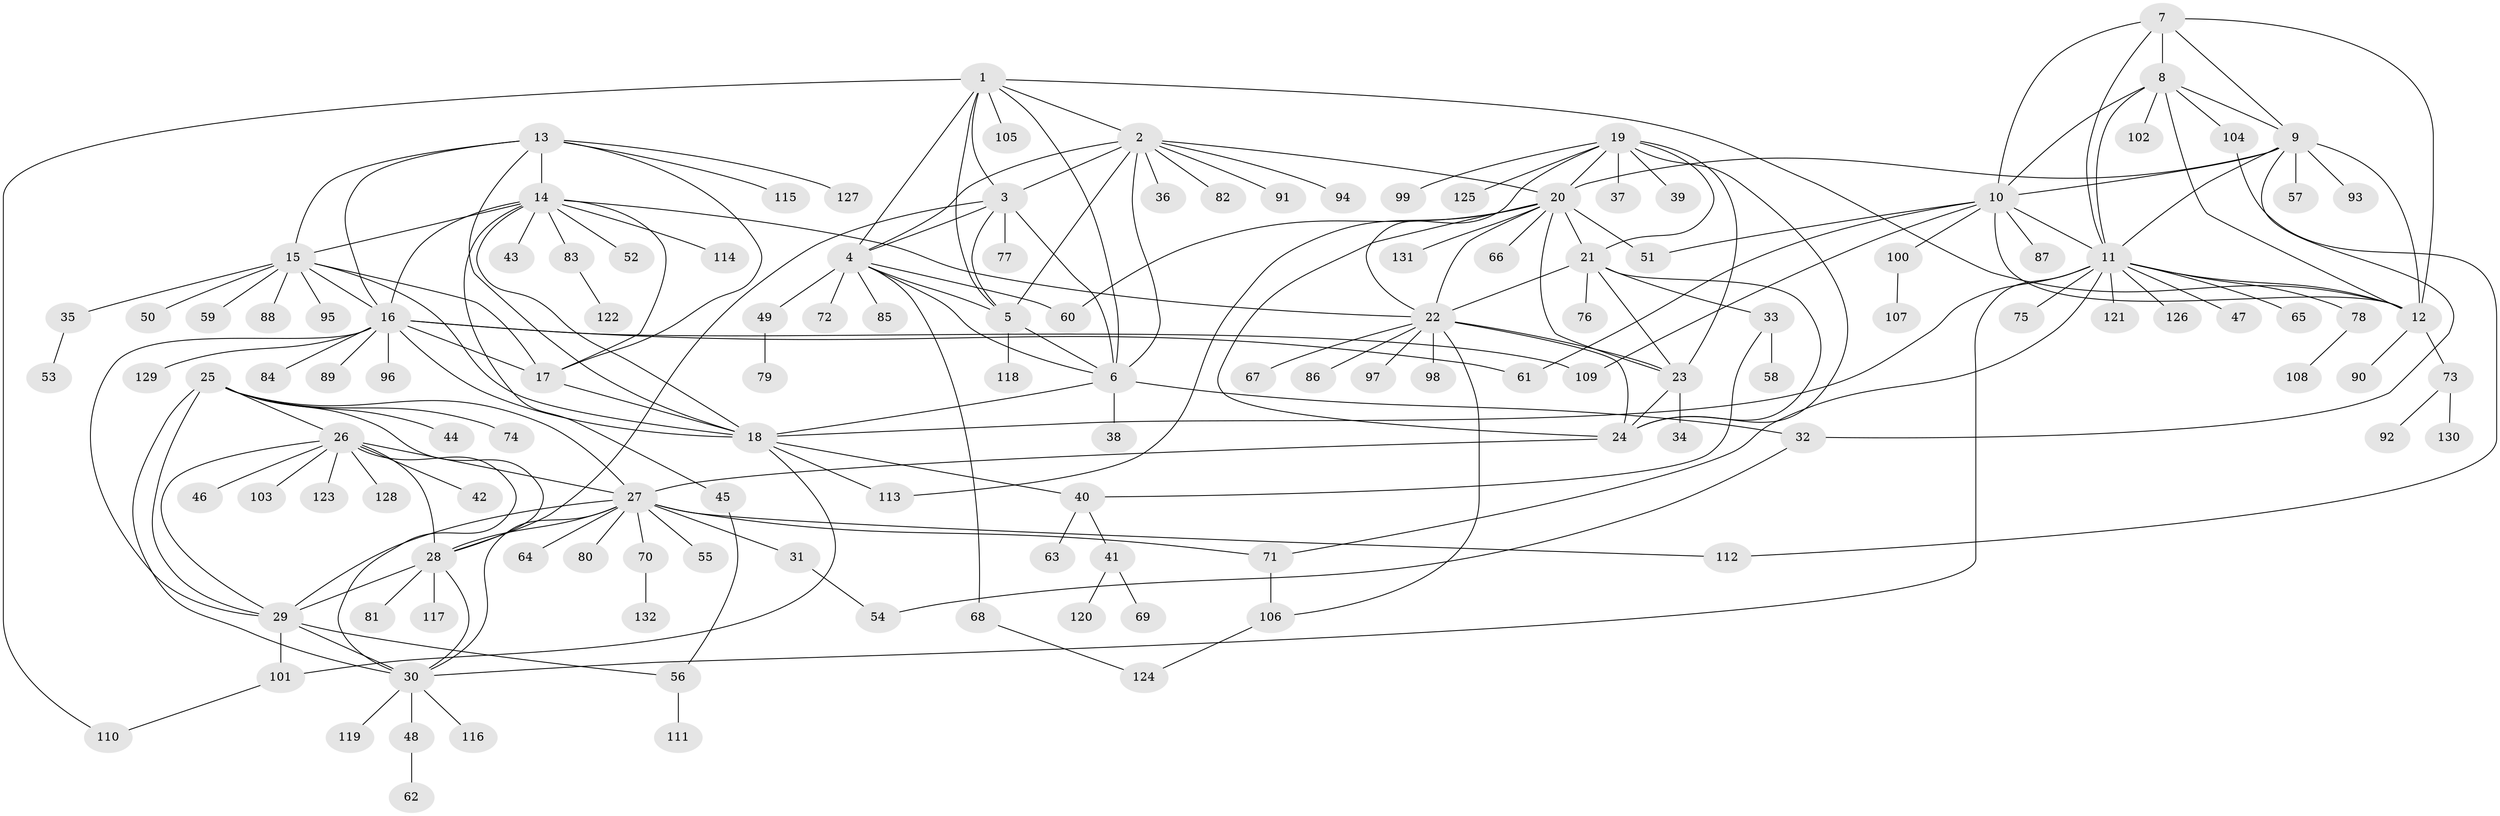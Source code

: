 // coarse degree distribution, {10: 0.009615384615384616, 9: 0.04807692307692308, 6: 0.028846153846153848, 4: 0.009615384615384616, 11: 0.009615384615384616, 16: 0.009615384615384616, 12: 0.028846153846153848, 7: 0.019230769230769232, 8: 0.019230769230769232, 5: 0.019230769230769232, 2: 0.14423076923076922, 3: 0.038461538461538464, 1: 0.6153846153846154}
// Generated by graph-tools (version 1.1) at 2025/42/03/06/25 10:42:07]
// undirected, 132 vertices, 202 edges
graph export_dot {
graph [start="1"]
  node [color=gray90,style=filled];
  1;
  2;
  3;
  4;
  5;
  6;
  7;
  8;
  9;
  10;
  11;
  12;
  13;
  14;
  15;
  16;
  17;
  18;
  19;
  20;
  21;
  22;
  23;
  24;
  25;
  26;
  27;
  28;
  29;
  30;
  31;
  32;
  33;
  34;
  35;
  36;
  37;
  38;
  39;
  40;
  41;
  42;
  43;
  44;
  45;
  46;
  47;
  48;
  49;
  50;
  51;
  52;
  53;
  54;
  55;
  56;
  57;
  58;
  59;
  60;
  61;
  62;
  63;
  64;
  65;
  66;
  67;
  68;
  69;
  70;
  71;
  72;
  73;
  74;
  75;
  76;
  77;
  78;
  79;
  80;
  81;
  82;
  83;
  84;
  85;
  86;
  87;
  88;
  89;
  90;
  91;
  92;
  93;
  94;
  95;
  96;
  97;
  98;
  99;
  100;
  101;
  102;
  103;
  104;
  105;
  106;
  107;
  108;
  109;
  110;
  111;
  112;
  113;
  114;
  115;
  116;
  117;
  118;
  119;
  120;
  121;
  122;
  123;
  124;
  125;
  126;
  127;
  128;
  129;
  130;
  131;
  132;
  1 -- 2;
  1 -- 3;
  1 -- 4;
  1 -- 5;
  1 -- 6;
  1 -- 12;
  1 -- 105;
  1 -- 110;
  2 -- 3;
  2 -- 4;
  2 -- 5;
  2 -- 6;
  2 -- 20;
  2 -- 36;
  2 -- 82;
  2 -- 91;
  2 -- 94;
  3 -- 4;
  3 -- 5;
  3 -- 6;
  3 -- 28;
  3 -- 77;
  4 -- 5;
  4 -- 6;
  4 -- 49;
  4 -- 60;
  4 -- 68;
  4 -- 72;
  4 -- 85;
  5 -- 6;
  5 -- 118;
  6 -- 18;
  6 -- 32;
  6 -- 38;
  7 -- 8;
  7 -- 9;
  7 -- 10;
  7 -- 11;
  7 -- 12;
  8 -- 9;
  8 -- 10;
  8 -- 11;
  8 -- 12;
  8 -- 102;
  8 -- 104;
  9 -- 10;
  9 -- 11;
  9 -- 12;
  9 -- 20;
  9 -- 32;
  9 -- 57;
  9 -- 93;
  10 -- 11;
  10 -- 12;
  10 -- 51;
  10 -- 61;
  10 -- 87;
  10 -- 100;
  10 -- 109;
  11 -- 12;
  11 -- 18;
  11 -- 30;
  11 -- 47;
  11 -- 65;
  11 -- 71;
  11 -- 75;
  11 -- 78;
  11 -- 121;
  11 -- 126;
  12 -- 73;
  12 -- 90;
  13 -- 14;
  13 -- 15;
  13 -- 16;
  13 -- 17;
  13 -- 18;
  13 -- 115;
  13 -- 127;
  14 -- 15;
  14 -- 16;
  14 -- 17;
  14 -- 18;
  14 -- 22;
  14 -- 43;
  14 -- 45;
  14 -- 52;
  14 -- 83;
  14 -- 114;
  15 -- 16;
  15 -- 17;
  15 -- 18;
  15 -- 35;
  15 -- 50;
  15 -- 59;
  15 -- 88;
  15 -- 95;
  16 -- 17;
  16 -- 18;
  16 -- 29;
  16 -- 61;
  16 -- 84;
  16 -- 89;
  16 -- 96;
  16 -- 109;
  16 -- 129;
  17 -- 18;
  18 -- 40;
  18 -- 101;
  18 -- 113;
  19 -- 20;
  19 -- 21;
  19 -- 22;
  19 -- 23;
  19 -- 24;
  19 -- 37;
  19 -- 39;
  19 -- 99;
  19 -- 125;
  20 -- 21;
  20 -- 22;
  20 -- 23;
  20 -- 24;
  20 -- 51;
  20 -- 60;
  20 -- 66;
  20 -- 113;
  20 -- 131;
  21 -- 22;
  21 -- 23;
  21 -- 24;
  21 -- 33;
  21 -- 76;
  22 -- 23;
  22 -- 24;
  22 -- 67;
  22 -- 86;
  22 -- 97;
  22 -- 98;
  22 -- 106;
  23 -- 24;
  23 -- 34;
  24 -- 27;
  25 -- 26;
  25 -- 27;
  25 -- 28;
  25 -- 29;
  25 -- 30;
  25 -- 44;
  25 -- 74;
  26 -- 27;
  26 -- 28;
  26 -- 29;
  26 -- 30;
  26 -- 42;
  26 -- 46;
  26 -- 103;
  26 -- 123;
  26 -- 128;
  27 -- 28;
  27 -- 29;
  27 -- 30;
  27 -- 31;
  27 -- 55;
  27 -- 64;
  27 -- 70;
  27 -- 71;
  27 -- 80;
  27 -- 112;
  28 -- 29;
  28 -- 30;
  28 -- 81;
  28 -- 117;
  29 -- 30;
  29 -- 56;
  29 -- 101;
  30 -- 48;
  30 -- 116;
  30 -- 119;
  31 -- 54;
  32 -- 54;
  33 -- 40;
  33 -- 58;
  35 -- 53;
  40 -- 41;
  40 -- 63;
  41 -- 69;
  41 -- 120;
  45 -- 56;
  48 -- 62;
  49 -- 79;
  56 -- 111;
  68 -- 124;
  70 -- 132;
  71 -- 106;
  73 -- 92;
  73 -- 130;
  78 -- 108;
  83 -- 122;
  100 -- 107;
  101 -- 110;
  104 -- 112;
  106 -- 124;
}
